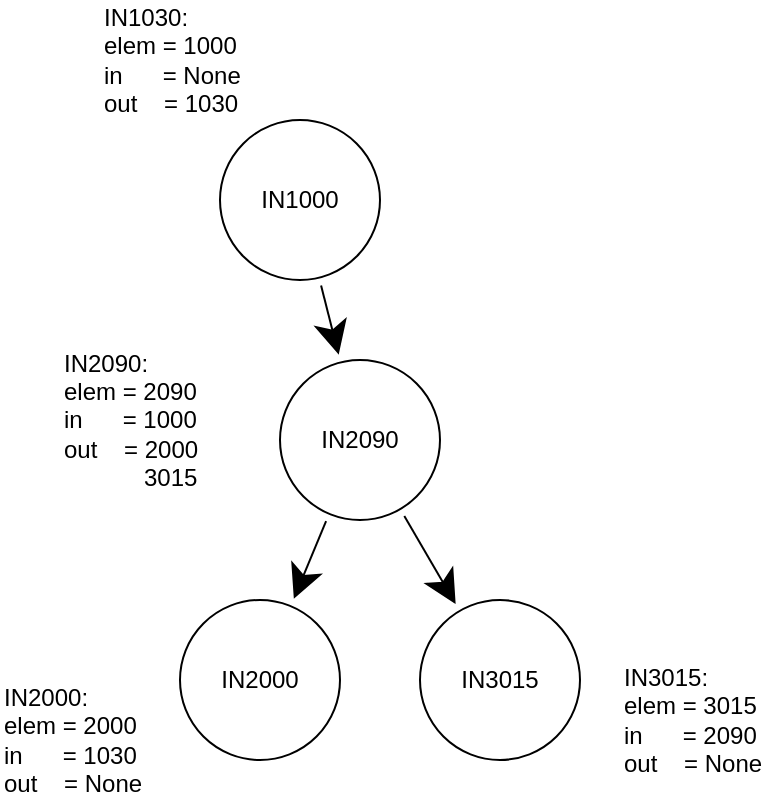 <mxfile version="15.3.5" type="device"><diagram id="JPT2BAxQ7YL94-rbEasT" name="Page-1"><mxGraphModel dx="1264" dy="592" grid="1" gridSize="10" guides="1" tooltips="1" connect="1" arrows="1" fold="1" page="0" pageScale="1" pageWidth="827" pageHeight="1169" math="0" shadow="0"><root><mxCell id="0"/><mxCell id="1" parent="0"/><mxCell id="E_9x4XBX6aCK4G57Znko-1" value="IN1000" style="ellipse;whiteSpace=wrap;html=1;aspect=fixed;hachureGap=4;pointerEvents=0;" vertex="1" parent="1"><mxGeometry x="220" y="200" width="80" height="80" as="geometry"/></mxCell><mxCell id="E_9x4XBX6aCK4G57Znko-2" value="IN2000" style="ellipse;whiteSpace=wrap;html=1;aspect=fixed;hachureGap=4;pointerEvents=0;" vertex="1" parent="1"><mxGeometry x="200" y="440" width="80" height="80" as="geometry"/></mxCell><mxCell id="E_9x4XBX6aCK4G57Znko-4" value="IN3015" style="ellipse;whiteSpace=wrap;html=1;aspect=fixed;hachureGap=4;pointerEvents=0;" vertex="1" parent="1"><mxGeometry x="320" y="440" width="80" height="80" as="geometry"/></mxCell><mxCell id="E_9x4XBX6aCK4G57Znko-5" value="IN2090" style="ellipse;whiteSpace=wrap;html=1;aspect=fixed;hachureGap=4;pointerEvents=0;" vertex="1" parent="1"><mxGeometry x="250" y="320" width="80" height="80" as="geometry"/></mxCell><mxCell id="E_9x4XBX6aCK4G57Znko-6" value="" style="endArrow=classic;html=1;startSize=14;endSize=14;sourcePerimeterSpacing=4;targetPerimeterSpacing=4;" edge="1" parent="1" source="E_9x4XBX6aCK4G57Znko-1" target="E_9x4XBX6aCK4G57Znko-5"><mxGeometry width="50" height="50" relative="1" as="geometry"><mxPoint x="-110" y="360" as="sourcePoint"/><mxPoint x="-60" y="310" as="targetPoint"/></mxGeometry></mxCell><mxCell id="E_9x4XBX6aCK4G57Znko-7" value="IN2090:&lt;br&gt;elem = 2090&lt;br&gt;in&amp;nbsp; &amp;nbsp; &amp;nbsp; = 1000&lt;br&gt;out&amp;nbsp; &amp;nbsp; = 2000&lt;br&gt;&amp;nbsp; &amp;nbsp; &amp;nbsp; &amp;nbsp; &amp;nbsp; &amp;nbsp; 3015" style="text;html=1;align=left;verticalAlign=middle;resizable=0;points=[];autosize=1;strokeColor=none;fillColor=none;" vertex="1" parent="1"><mxGeometry x="140" y="310" width="80" height="80" as="geometry"/></mxCell><mxCell id="E_9x4XBX6aCK4G57Znko-8" value="IN1030:&lt;br&gt;elem = 1000&lt;br&gt;in&amp;nbsp; &amp;nbsp; &amp;nbsp; = None&lt;br&gt;out&amp;nbsp; &amp;nbsp; = 1030" style="text;html=1;align=left;verticalAlign=middle;resizable=0;points=[];autosize=1;strokeColor=none;fillColor=none;" vertex="1" parent="1"><mxGeometry x="160" y="140" width="80" height="60" as="geometry"/></mxCell><mxCell id="E_9x4XBX6aCK4G57Znko-9" value="" style="endArrow=classic;html=1;startSize=14;endSize=14;sourcePerimeterSpacing=4;targetPerimeterSpacing=4;" edge="1" parent="1" source="E_9x4XBX6aCK4G57Znko-5" target="E_9x4XBX6aCK4G57Znko-2"><mxGeometry width="50" height="50" relative="1" as="geometry"><mxPoint x="236.615" y="278.661" as="sourcePoint"/><mxPoint x="163.407" y="341.365" as="targetPoint"/></mxGeometry></mxCell><mxCell id="E_9x4XBX6aCK4G57Znko-10" value="IN2000:&lt;br&gt;elem = 2000&lt;br&gt;in&amp;nbsp; &amp;nbsp; &amp;nbsp; = 1030&lt;br&gt;out&amp;nbsp; &amp;nbsp; = None" style="text;html=1;align=left;verticalAlign=middle;resizable=0;points=[];autosize=1;strokeColor=none;fillColor=none;" vertex="1" parent="1"><mxGeometry x="110" y="480" width="80" height="60" as="geometry"/></mxCell><mxCell id="E_9x4XBX6aCK4G57Znko-11" value="" style="endArrow=classic;html=1;startSize=14;endSize=14;sourcePerimeterSpacing=4;targetPerimeterSpacing=4;" edge="1" parent="1" source="E_9x4XBX6aCK4G57Znko-5" target="E_9x4XBX6aCK4G57Znko-4"><mxGeometry width="50" height="50" relative="1" as="geometry"><mxPoint x="230.541" y="412.719" as="sourcePoint"/><mxPoint x="239.328" y="447.314" as="targetPoint"/></mxGeometry></mxCell><mxCell id="E_9x4XBX6aCK4G57Znko-12" value="IN3015:&lt;br&gt;elem = 3015&lt;br&gt;in&amp;nbsp; &amp;nbsp; &amp;nbsp; = 2090&lt;br&gt;out&amp;nbsp; &amp;nbsp; = None" style="text;html=1;align=left;verticalAlign=middle;resizable=0;points=[];autosize=1;strokeColor=none;fillColor=none;" vertex="1" parent="1"><mxGeometry x="420" y="470" width="80" height="60" as="geometry"/></mxCell></root></mxGraphModel></diagram></mxfile>